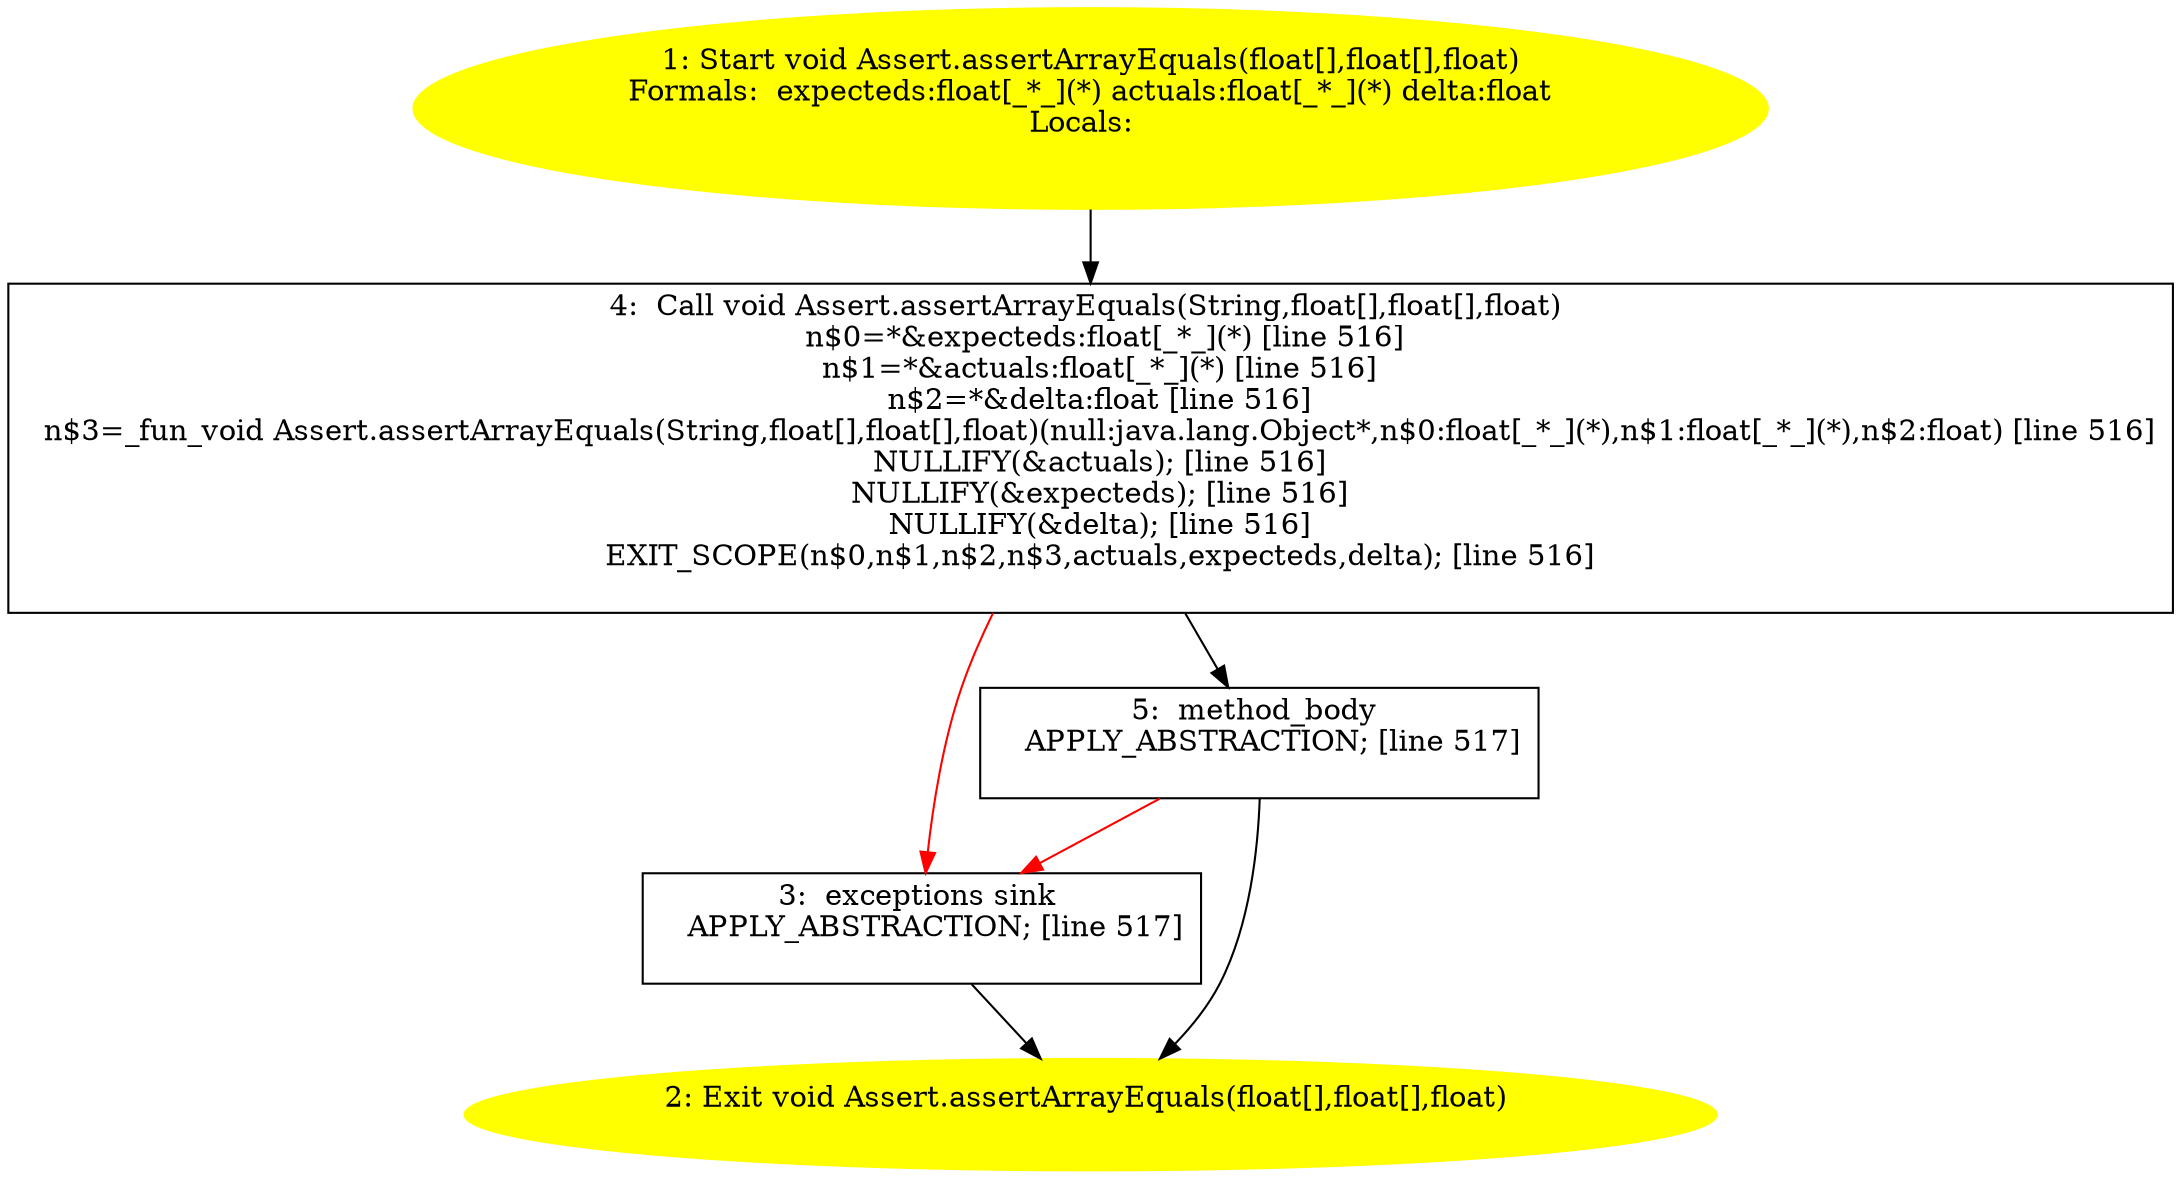 /* @generated */
digraph cfg {
"org.junit.Assert.assertArrayEquals(float[],float[],float):void.0dce902ea51da65d64465bd5e902e45b_1" [label="1: Start void Assert.assertArrayEquals(float[],float[],float)\nFormals:  expecteds:float[_*_](*) actuals:float[_*_](*) delta:float\nLocals:  \n  " color=yellow style=filled]
	

	 "org.junit.Assert.assertArrayEquals(float[],float[],float):void.0dce902ea51da65d64465bd5e902e45b_1" -> "org.junit.Assert.assertArrayEquals(float[],float[],float):void.0dce902ea51da65d64465bd5e902e45b_4" ;
"org.junit.Assert.assertArrayEquals(float[],float[],float):void.0dce902ea51da65d64465bd5e902e45b_2" [label="2: Exit void Assert.assertArrayEquals(float[],float[],float) \n  " color=yellow style=filled]
	

"org.junit.Assert.assertArrayEquals(float[],float[],float):void.0dce902ea51da65d64465bd5e902e45b_3" [label="3:  exceptions sink \n   APPLY_ABSTRACTION; [line 517]\n " shape="box"]
	

	 "org.junit.Assert.assertArrayEquals(float[],float[],float):void.0dce902ea51da65d64465bd5e902e45b_3" -> "org.junit.Assert.assertArrayEquals(float[],float[],float):void.0dce902ea51da65d64465bd5e902e45b_2" ;
"org.junit.Assert.assertArrayEquals(float[],float[],float):void.0dce902ea51da65d64465bd5e902e45b_4" [label="4:  Call void Assert.assertArrayEquals(String,float[],float[],float) \n   n$0=*&expecteds:float[_*_](*) [line 516]\n  n$1=*&actuals:float[_*_](*) [line 516]\n  n$2=*&delta:float [line 516]\n  n$3=_fun_void Assert.assertArrayEquals(String,float[],float[],float)(null:java.lang.Object*,n$0:float[_*_](*),n$1:float[_*_](*),n$2:float) [line 516]\n  NULLIFY(&actuals); [line 516]\n  NULLIFY(&expecteds); [line 516]\n  NULLIFY(&delta); [line 516]\n  EXIT_SCOPE(n$0,n$1,n$2,n$3,actuals,expecteds,delta); [line 516]\n " shape="box"]
	

	 "org.junit.Assert.assertArrayEquals(float[],float[],float):void.0dce902ea51da65d64465bd5e902e45b_4" -> "org.junit.Assert.assertArrayEquals(float[],float[],float):void.0dce902ea51da65d64465bd5e902e45b_5" ;
	 "org.junit.Assert.assertArrayEquals(float[],float[],float):void.0dce902ea51da65d64465bd5e902e45b_4" -> "org.junit.Assert.assertArrayEquals(float[],float[],float):void.0dce902ea51da65d64465bd5e902e45b_3" [color="red" ];
"org.junit.Assert.assertArrayEquals(float[],float[],float):void.0dce902ea51da65d64465bd5e902e45b_5" [label="5:  method_body \n   APPLY_ABSTRACTION; [line 517]\n " shape="box"]
	

	 "org.junit.Assert.assertArrayEquals(float[],float[],float):void.0dce902ea51da65d64465bd5e902e45b_5" -> "org.junit.Assert.assertArrayEquals(float[],float[],float):void.0dce902ea51da65d64465bd5e902e45b_2" ;
	 "org.junit.Assert.assertArrayEquals(float[],float[],float):void.0dce902ea51da65d64465bd5e902e45b_5" -> "org.junit.Assert.assertArrayEquals(float[],float[],float):void.0dce902ea51da65d64465bd5e902e45b_3" [color="red" ];
}
